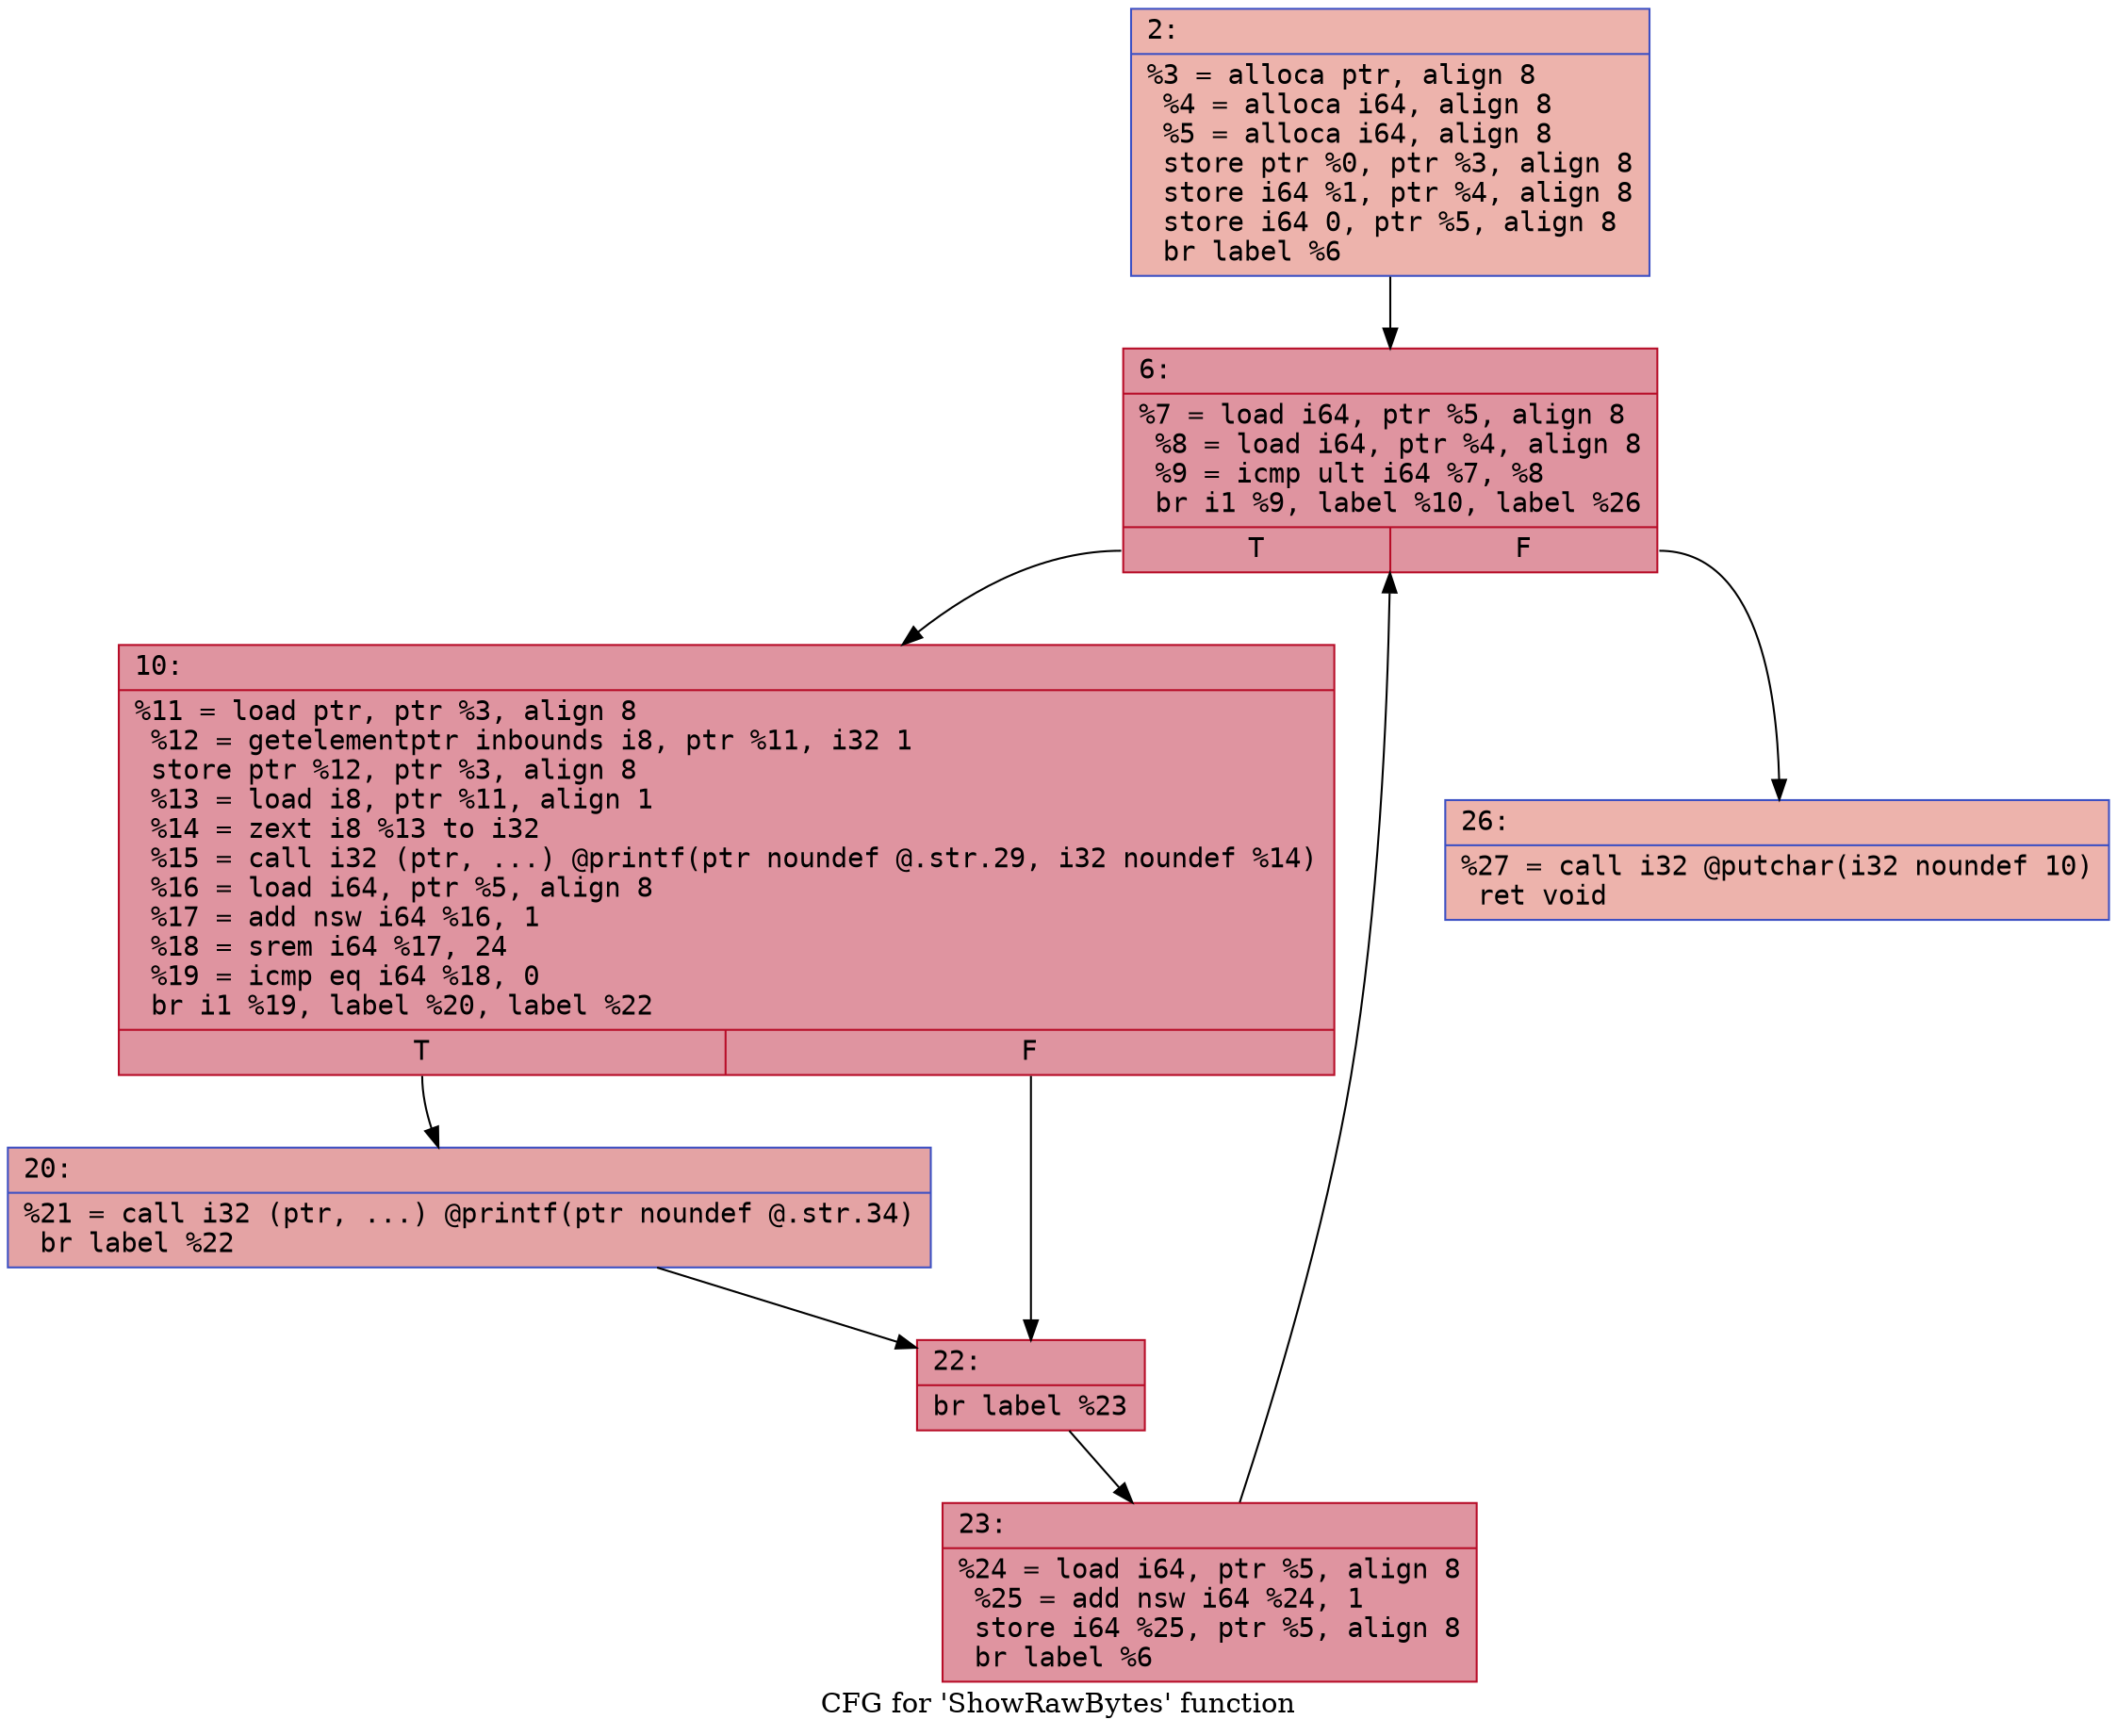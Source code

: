 digraph "CFG for 'ShowRawBytes' function" {
	label="CFG for 'ShowRawBytes' function";

	Node0x600003402a30 [shape=record,color="#3d50c3ff", style=filled, fillcolor="#d6524470" fontname="Courier",label="{2:\l|  %3 = alloca ptr, align 8\l  %4 = alloca i64, align 8\l  %5 = alloca i64, align 8\l  store ptr %0, ptr %3, align 8\l  store i64 %1, ptr %4, align 8\l  store i64 0, ptr %5, align 8\l  br label %6\l}"];
	Node0x600003402a30 -> Node0x600003402a80[tooltip="2 -> 6\nProbability 100.00%" ];
	Node0x600003402a80 [shape=record,color="#b70d28ff", style=filled, fillcolor="#b70d2870" fontname="Courier",label="{6:\l|  %7 = load i64, ptr %5, align 8\l  %8 = load i64, ptr %4, align 8\l  %9 = icmp ult i64 %7, %8\l  br i1 %9, label %10, label %26\l|{<s0>T|<s1>F}}"];
	Node0x600003402a80:s0 -> Node0x600003402ad0[tooltip="6 -> 10\nProbability 96.88%" ];
	Node0x600003402a80:s1 -> Node0x600003402c10[tooltip="6 -> 26\nProbability 3.12%" ];
	Node0x600003402ad0 [shape=record,color="#b70d28ff", style=filled, fillcolor="#b70d2870" fontname="Courier",label="{10:\l|  %11 = load ptr, ptr %3, align 8\l  %12 = getelementptr inbounds i8, ptr %11, i32 1\l  store ptr %12, ptr %3, align 8\l  %13 = load i8, ptr %11, align 1\l  %14 = zext i8 %13 to i32\l  %15 = call i32 (ptr, ...) @printf(ptr noundef @.str.29, i32 noundef %14)\l  %16 = load i64, ptr %5, align 8\l  %17 = add nsw i64 %16, 1\l  %18 = srem i64 %17, 24\l  %19 = icmp eq i64 %18, 0\l  br i1 %19, label %20, label %22\l|{<s0>T|<s1>F}}"];
	Node0x600003402ad0:s0 -> Node0x600003402b20[tooltip="10 -> 20\nProbability 37.50%" ];
	Node0x600003402ad0:s1 -> Node0x600003402b70[tooltip="10 -> 22\nProbability 62.50%" ];
	Node0x600003402b20 [shape=record,color="#3d50c3ff", style=filled, fillcolor="#c32e3170" fontname="Courier",label="{20:\l|  %21 = call i32 (ptr, ...) @printf(ptr noundef @.str.34)\l  br label %22\l}"];
	Node0x600003402b20 -> Node0x600003402b70[tooltip="20 -> 22\nProbability 100.00%" ];
	Node0x600003402b70 [shape=record,color="#b70d28ff", style=filled, fillcolor="#b70d2870" fontname="Courier",label="{22:\l|  br label %23\l}"];
	Node0x600003402b70 -> Node0x600003402bc0[tooltip="22 -> 23\nProbability 100.00%" ];
	Node0x600003402bc0 [shape=record,color="#b70d28ff", style=filled, fillcolor="#b70d2870" fontname="Courier",label="{23:\l|  %24 = load i64, ptr %5, align 8\l  %25 = add nsw i64 %24, 1\l  store i64 %25, ptr %5, align 8\l  br label %6\l}"];
	Node0x600003402bc0 -> Node0x600003402a80[tooltip="23 -> 6\nProbability 100.00%" ];
	Node0x600003402c10 [shape=record,color="#3d50c3ff", style=filled, fillcolor="#d6524470" fontname="Courier",label="{26:\l|  %27 = call i32 @putchar(i32 noundef 10)\l  ret void\l}"];
}
